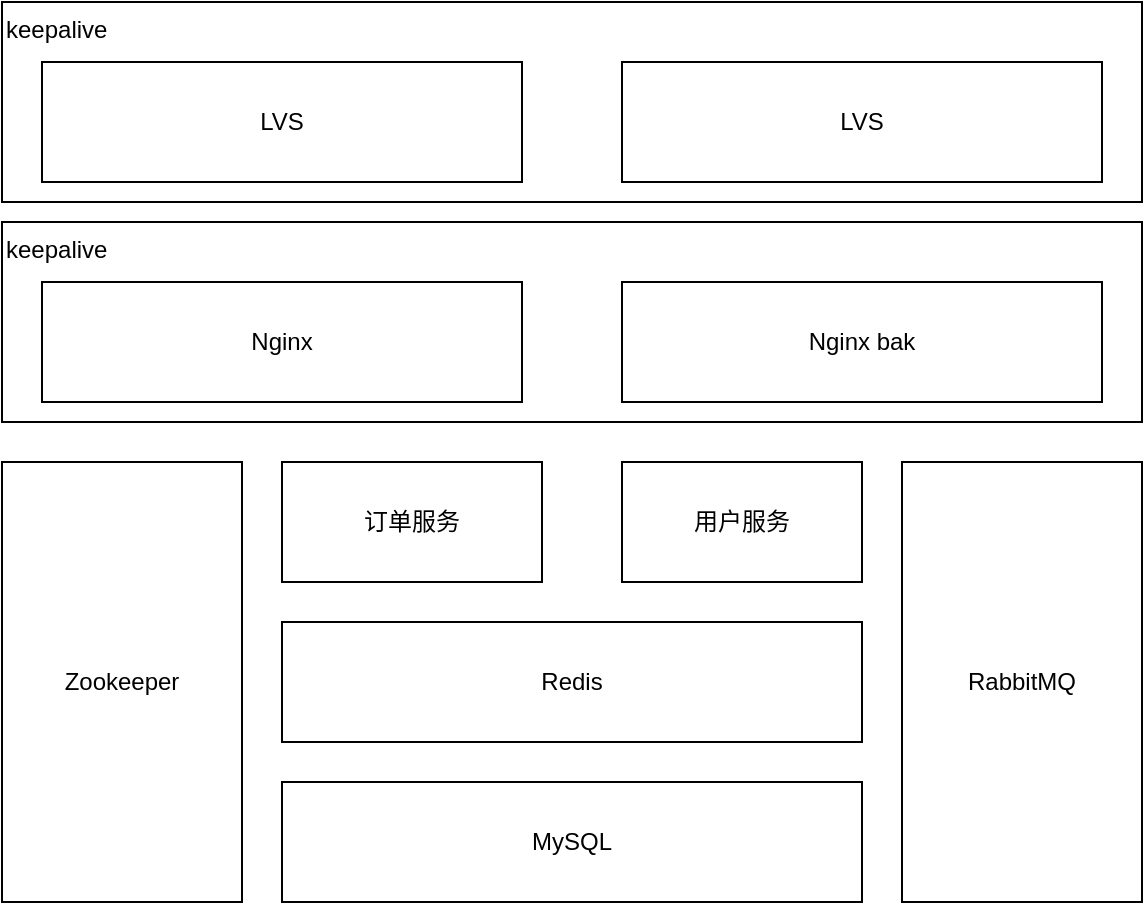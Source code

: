 <mxfile version="17.4.3" type="github" pages="2">
  <diagram id="0HrUAls51A_VDx2Kjj2X" name="Page-1">
    <mxGraphModel dx="2249" dy="1931" grid="1" gridSize="10" guides="1" tooltips="1" connect="1" arrows="1" fold="1" page="1" pageScale="1" pageWidth="827" pageHeight="1169" math="0" shadow="0">
      <root>
        <mxCell id="0" />
        <mxCell id="1" parent="0" />
        <mxCell id="P0GGws4ZBA3GgPo6eqiu-1" value="订单服务" style="rounded=0;whiteSpace=wrap;html=1;" vertex="1" parent="1">
          <mxGeometry x="110" y="220" width="130" height="60" as="geometry" />
        </mxCell>
        <mxCell id="P0GGws4ZBA3GgPo6eqiu-2" value="用户服务" style="rounded=0;whiteSpace=wrap;html=1;" vertex="1" parent="1">
          <mxGeometry x="280" y="220" width="120" height="60" as="geometry" />
        </mxCell>
        <mxCell id="P0GGws4ZBA3GgPo6eqiu-3" value="Redis" style="rounded=0;whiteSpace=wrap;html=1;" vertex="1" parent="1">
          <mxGeometry x="110" y="300" width="290" height="60" as="geometry" />
        </mxCell>
        <mxCell id="P0GGws4ZBA3GgPo6eqiu-4" value="MySQL" style="rounded=0;whiteSpace=wrap;html=1;" vertex="1" parent="1">
          <mxGeometry x="110" y="380" width="290" height="60" as="geometry" />
        </mxCell>
        <mxCell id="P0GGws4ZBA3GgPo6eqiu-5" value="Zookeeper" style="rounded=0;whiteSpace=wrap;html=1;" vertex="1" parent="1">
          <mxGeometry x="-30" y="220" width="120" height="220" as="geometry" />
        </mxCell>
        <mxCell id="P0GGws4ZBA3GgPo6eqiu-6" value="RabbitMQ" style="rounded=0;whiteSpace=wrap;html=1;" vertex="1" parent="1">
          <mxGeometry x="420" y="220" width="120" height="220" as="geometry" />
        </mxCell>
        <mxCell id="P0GGws4ZBA3GgPo6eqiu-7" value="keepalive" style="rounded=0;whiteSpace=wrap;html=1;align=left;verticalAlign=top;" vertex="1" parent="1">
          <mxGeometry x="-30" y="100" width="570" height="100" as="geometry" />
        </mxCell>
        <mxCell id="P0GGws4ZBA3GgPo6eqiu-8" value="Nginx bak" style="rounded=0;whiteSpace=wrap;html=1;" vertex="1" parent="1">
          <mxGeometry x="280" y="130" width="240" height="60" as="geometry" />
        </mxCell>
        <mxCell id="P0GGws4ZBA3GgPo6eqiu-9" value="Nginx" style="rounded=0;whiteSpace=wrap;html=1;" vertex="1" parent="1">
          <mxGeometry x="-10" y="130" width="240" height="60" as="geometry" />
        </mxCell>
        <mxCell id="P0GGws4ZBA3GgPo6eqiu-11" value="keepalive" style="rounded=0;whiteSpace=wrap;html=1;align=left;verticalAlign=top;" vertex="1" parent="1">
          <mxGeometry x="-30" y="-10" width="570" height="100" as="geometry" />
        </mxCell>
        <mxCell id="P0GGws4ZBA3GgPo6eqiu-12" value="LVS" style="rounded=0;whiteSpace=wrap;html=1;" vertex="1" parent="1">
          <mxGeometry x="280" y="20" width="240" height="60" as="geometry" />
        </mxCell>
        <mxCell id="P0GGws4ZBA3GgPo6eqiu-13" value="LVS" style="rounded=0;whiteSpace=wrap;html=1;" vertex="1" parent="1">
          <mxGeometry x="-10" y="20" width="240" height="60" as="geometry" />
        </mxCell>
      </root>
    </mxGraphModel>
  </diagram>
  <diagram id="jrDXTti9Q34-HEI9SR4e" name="Page-2">
    <mxGraphModel dx="2605" dy="953" grid="1" gridSize="10" guides="1" tooltips="1" connect="1" arrows="1" fold="1" page="1" pageScale="1" pageWidth="827" pageHeight="1169" math="0" shadow="0">
      <root>
        <mxCell id="0" />
        <mxCell id="1" parent="0" />
        <mxCell id="hOL5Q5SlT_1BufaO8CXT-75" style="edgeStyle=orthogonalEdgeStyle;rounded=0;orthogonalLoop=1;jettySize=auto;html=1;exitX=0.75;exitY=0;exitDx=0;exitDy=0;entryX=0.5;entryY=0;entryDx=0;entryDy=0;startArrow=baseDash;startFill=0;" edge="1" parent="1" source="hOL5Q5SlT_1BufaO8CXT-1" target="hOL5Q5SlT_1BufaO8CXT-8">
          <mxGeometry relative="1" as="geometry" />
        </mxCell>
        <mxCell id="hOL5Q5SlT_1BufaO8CXT-1" value="订单服务" style="rounded=0;whiteSpace=wrap;html=1;" vertex="1" parent="1">
          <mxGeometry x="-120" y="480" width="120" height="60" as="geometry" />
        </mxCell>
        <mxCell id="hOL5Q5SlT_1BufaO8CXT-2" value="订单服务" style="rounded=0;whiteSpace=wrap;html=1;" vertex="1" parent="1">
          <mxGeometry x="-110" y="490" width="120" height="60" as="geometry" />
        </mxCell>
        <mxCell id="hOL5Q5SlT_1BufaO8CXT-5" style="edgeStyle=orthogonalEdgeStyle;rounded=0;orthogonalLoop=1;jettySize=auto;html=1;exitX=1;exitY=0.5;exitDx=0;exitDy=0;entryX=0;entryY=0.5;entryDx=0;entryDy=0;startArrow=classic;startFill=1;" edge="1" parent="1" source="hOL5Q5SlT_1BufaO8CXT-3" target="hOL5Q5SlT_1BufaO8CXT-4">
          <mxGeometry relative="1" as="geometry" />
        </mxCell>
        <mxCell id="hOL5Q5SlT_1BufaO8CXT-27" style="edgeStyle=orthogonalEdgeStyle;rounded=0;orthogonalLoop=1;jettySize=auto;html=1;exitX=0.5;exitY=1;exitDx=0;exitDy=0;entryX=0.5;entryY=0;entryDx=0;entryDy=0;startArrow=baseDash;startFill=0;" edge="1" parent="1" source="hOL5Q5SlT_1BufaO8CXT-3" target="hOL5Q5SlT_1BufaO8CXT-24">
          <mxGeometry relative="1" as="geometry" />
        </mxCell>
        <mxCell id="hOL5Q5SlT_1BufaO8CXT-31" style="edgeStyle=orthogonalEdgeStyle;rounded=0;orthogonalLoop=1;jettySize=auto;html=1;exitX=0;exitY=0.5;exitDx=0;exitDy=0;entryX=0;entryY=0.5;entryDx=0;entryDy=0;startArrow=baseDash;startFill=0;" edge="1" parent="1" source="hOL5Q5SlT_1BufaO8CXT-3" target="hOL5Q5SlT_1BufaO8CXT-25">
          <mxGeometry relative="1" as="geometry">
            <Array as="points">
              <mxPoint x="-160" y="530" />
              <mxPoint x="-160" y="770" />
            </Array>
          </mxGeometry>
        </mxCell>
        <mxCell id="hOL5Q5SlT_1BufaO8CXT-3" value="订单服务&lt;br&gt;使用user" style="rounded=0;whiteSpace=wrap;html=1;" vertex="1" parent="1">
          <mxGeometry x="-100" y="500" width="120" height="60" as="geometry" />
        </mxCell>
        <mxCell id="hOL5Q5SlT_1BufaO8CXT-4" value="Zookeeper" style="rounded=0;whiteSpace=wrap;html=1;" vertex="1" parent="1">
          <mxGeometry x="80" y="500" width="120" height="60" as="geometry" />
        </mxCell>
        <mxCell id="hOL5Q5SlT_1BufaO8CXT-6" value="Zookeeper" style="rounded=0;whiteSpace=wrap;html=1;" vertex="1" parent="1">
          <mxGeometry x="90" y="510" width="120" height="60" as="geometry" />
        </mxCell>
        <mxCell id="hOL5Q5SlT_1BufaO8CXT-7" value="Zookeeper" style="rounded=0;whiteSpace=wrap;html=1;" vertex="1" parent="1">
          <mxGeometry x="100" y="520" width="120" height="60" as="geometry" />
        </mxCell>
        <mxCell id="hOL5Q5SlT_1BufaO8CXT-9" style="edgeStyle=orthogonalEdgeStyle;rounded=0;orthogonalLoop=1;jettySize=auto;html=1;exitX=0;exitY=0.5;exitDx=0;exitDy=0;entryX=1;entryY=0.5;entryDx=0;entryDy=0;" edge="1" parent="1" source="hOL5Q5SlT_1BufaO8CXT-8" target="hOL5Q5SlT_1BufaO8CXT-7">
          <mxGeometry relative="1" as="geometry">
            <mxPoint x="310" y="550" as="sourcePoint" />
          </mxGeometry>
        </mxCell>
        <mxCell id="hOL5Q5SlT_1BufaO8CXT-8" value="用户服务" style="rounded=0;whiteSpace=wrap;html=1;" vertex="1" parent="1">
          <mxGeometry x="280" y="520" width="120" height="60" as="geometry" />
        </mxCell>
        <mxCell id="hOL5Q5SlT_1BufaO8CXT-12" value="用户服务" style="rounded=0;whiteSpace=wrap;html=1;" vertex="1" parent="1">
          <mxGeometry x="290" y="530" width="120" height="60" as="geometry" />
        </mxCell>
        <mxCell id="hOL5Q5SlT_1BufaO8CXT-35" style="edgeStyle=orthogonalEdgeStyle;rounded=0;orthogonalLoop=1;jettySize=auto;html=1;exitX=0.5;exitY=1;exitDx=0;exitDy=0;entryX=0.5;entryY=0;entryDx=0;entryDy=0;startArrow=baseDash;startFill=0;" edge="1" parent="1" source="hOL5Q5SlT_1BufaO8CXT-13" target="hOL5Q5SlT_1BufaO8CXT-34">
          <mxGeometry relative="1" as="geometry" />
        </mxCell>
        <mxCell id="hOL5Q5SlT_1BufaO8CXT-13" value="用户服务" style="rounded=0;whiteSpace=wrap;html=1;" vertex="1" parent="1">
          <mxGeometry x="300" y="540" width="120" height="60" as="geometry" />
        </mxCell>
        <mxCell id="hOL5Q5SlT_1BufaO8CXT-14" value="Keepalive" style="rounded=0;whiteSpace=wrap;html=1;verticalAlign=top;" vertex="1" parent="1">
          <mxGeometry x="-130" y="280" width="290" height="110" as="geometry" />
        </mxCell>
        <mxCell id="hOL5Q5SlT_1BufaO8CXT-17" style="edgeStyle=orthogonalEdgeStyle;rounded=0;orthogonalLoop=1;jettySize=auto;html=1;exitX=0.5;exitY=1;exitDx=0;exitDy=0;startArrow=baseDash;startFill=0;" edge="1" parent="1" source="hOL5Q5SlT_1BufaO8CXT-15" target="hOL5Q5SlT_1BufaO8CXT-1">
          <mxGeometry relative="1" as="geometry" />
        </mxCell>
        <mxCell id="hOL5Q5SlT_1BufaO8CXT-15" value="Nginx" style="rounded=0;whiteSpace=wrap;html=1;" vertex="1" parent="1">
          <mxGeometry x="-120" y="315" width="120" height="60" as="geometry" />
        </mxCell>
        <mxCell id="hOL5Q5SlT_1BufaO8CXT-16" value="Nginx" style="rounded=0;whiteSpace=wrap;html=1;" vertex="1" parent="1">
          <mxGeometry x="30" y="315" width="120" height="60" as="geometry" />
        </mxCell>
        <mxCell id="hOL5Q5SlT_1BufaO8CXT-23" style="edgeStyle=orthogonalEdgeStyle;rounded=0;orthogonalLoop=1;jettySize=auto;html=1;exitX=0.5;exitY=1;exitDx=0;exitDy=0;entryX=0.5;entryY=0;entryDx=0;entryDy=0;startArrow=baseDash;startFill=0;" edge="1" parent="1" source="hOL5Q5SlT_1BufaO8CXT-21" target="hOL5Q5SlT_1BufaO8CXT-15">
          <mxGeometry relative="1" as="geometry" />
        </mxCell>
        <mxCell id="hOL5Q5SlT_1BufaO8CXT-20" value="Keepalive" style="rounded=0;whiteSpace=wrap;html=1;verticalAlign=top;" vertex="1" parent="1">
          <mxGeometry x="-130" y="130" width="290" height="110" as="geometry" />
        </mxCell>
        <mxCell id="hOL5Q5SlT_1BufaO8CXT-21" value="LVS" style="rounded=0;whiteSpace=wrap;html=1;" vertex="1" parent="1">
          <mxGeometry x="-120" y="165" width="120" height="60" as="geometry" />
        </mxCell>
        <mxCell id="hOL5Q5SlT_1BufaO8CXT-22" value="LVS" style="rounded=0;whiteSpace=wrap;html=1;" vertex="1" parent="1">
          <mxGeometry x="30" y="165" width="120" height="60" as="geometry" />
        </mxCell>
        <mxCell id="hOL5Q5SlT_1BufaO8CXT-24" value="Redis" style="rounded=0;whiteSpace=wrap;html=1;" vertex="1" parent="1">
          <mxGeometry x="-100" y="625" width="120" height="60" as="geometry" />
        </mxCell>
        <mxCell id="hOL5Q5SlT_1BufaO8CXT-29" style="edgeStyle=orthogonalEdgeStyle;rounded=0;orthogonalLoop=1;jettySize=auto;html=1;exitX=1;exitY=0.5;exitDx=0;exitDy=0;entryX=0.5;entryY=1;entryDx=0;entryDy=0;startArrow=baseDash;startFill=0;" edge="1" parent="1" source="hOL5Q5SlT_1BufaO8CXT-25" target="hOL5Q5SlT_1BufaO8CXT-28">
          <mxGeometry relative="1" as="geometry" />
        </mxCell>
        <mxCell id="hOL5Q5SlT_1BufaO8CXT-25" value="MySQL" style="rounded=0;whiteSpace=wrap;html=1;" vertex="1" parent="1">
          <mxGeometry x="-100" y="740" width="120" height="60" as="geometry" />
        </mxCell>
        <mxCell id="hOL5Q5SlT_1BufaO8CXT-30" style="edgeStyle=orthogonalEdgeStyle;rounded=0;orthogonalLoop=1;jettySize=auto;html=1;exitX=0;exitY=0.5;exitDx=0;exitDy=0;entryX=1;entryY=0.5;entryDx=0;entryDy=0;startArrow=baseDash;startFill=0;" edge="1" parent="1" source="hOL5Q5SlT_1BufaO8CXT-28" target="hOL5Q5SlT_1BufaO8CXT-24">
          <mxGeometry relative="1" as="geometry" />
        </mxCell>
        <mxCell id="hOL5Q5SlT_1BufaO8CXT-28" value="管理平台" style="rounded=0;whiteSpace=wrap;html=1;" vertex="1" parent="1">
          <mxGeometry x="110" y="625" width="120" height="60" as="geometry" />
        </mxCell>
        <mxCell id="hOL5Q5SlT_1BufaO8CXT-34" value="用户画像" style="rounded=0;whiteSpace=wrap;html=1;" vertex="1" parent="1">
          <mxGeometry x="300" y="625" width="120" height="60" as="geometry" />
        </mxCell>
        <mxCell id="hOL5Q5SlT_1BufaO8CXT-36" value="用户画像" style="rounded=0;whiteSpace=wrap;html=1;" vertex="1" parent="1">
          <mxGeometry x="310" y="635" width="120" height="60" as="geometry" />
        </mxCell>
        <mxCell id="hOL5Q5SlT_1BufaO8CXT-39" style="edgeStyle=orthogonalEdgeStyle;rounded=0;orthogonalLoop=1;jettySize=auto;html=1;exitX=0.5;exitY=1;exitDx=0;exitDy=0;entryX=0.5;entryY=0;entryDx=0;entryDy=0;startArrow=baseDash;startFill=0;" edge="1" parent="1" source="hOL5Q5SlT_1BufaO8CXT-37" target="hOL5Q5SlT_1BufaO8CXT-38">
          <mxGeometry relative="1" as="geometry" />
        </mxCell>
        <mxCell id="hOL5Q5SlT_1BufaO8CXT-37" value="用户画像" style="rounded=0;whiteSpace=wrap;html=1;" vertex="1" parent="1">
          <mxGeometry x="320" y="645" width="120" height="60" as="geometry" />
        </mxCell>
        <mxCell id="hOL5Q5SlT_1BufaO8CXT-38" value="Redis" style="rounded=0;whiteSpace=wrap;html=1;" vertex="1" parent="1">
          <mxGeometry x="320" y="740" width="120" height="60" as="geometry" />
        </mxCell>
        <mxCell id="hOL5Q5SlT_1BufaO8CXT-41" style="edgeStyle=orthogonalEdgeStyle;rounded=0;orthogonalLoop=1;jettySize=auto;html=1;exitX=0;exitY=0.5;exitDx=0;exitDy=0;entryX=1;entryY=0.5;entryDx=0;entryDy=0;startArrow=baseDash;startFill=0;" edge="1" parent="1" source="hOL5Q5SlT_1BufaO8CXT-40" target="hOL5Q5SlT_1BufaO8CXT-38">
          <mxGeometry relative="1" as="geometry" />
        </mxCell>
        <mxCell id="hOL5Q5SlT_1BufaO8CXT-64" style="edgeStyle=orthogonalEdgeStyle;rounded=0;orthogonalLoop=1;jettySize=auto;html=1;exitX=0.5;exitY=1;exitDx=0;exitDy=0;startArrow=baseDash;startFill=0;entryX=1;entryY=0.5;entryDx=0;entryDy=0;" edge="1" parent="1" source="hOL5Q5SlT_1BufaO8CXT-40" target="hOL5Q5SlT_1BufaO8CXT-63">
          <mxGeometry relative="1" as="geometry" />
        </mxCell>
        <mxCell id="hOL5Q5SlT_1BufaO8CXT-66" value="场景/实验/模型/物品" style="edgeLabel;html=1;align=center;verticalAlign=middle;resizable=0;points=[];" vertex="1" connectable="0" parent="hOL5Q5SlT_1BufaO8CXT-64">
          <mxGeometry x="0.135" y="-3" relative="1" as="geometry">
            <mxPoint as="offset" />
          </mxGeometry>
        </mxCell>
        <mxCell id="hOL5Q5SlT_1BufaO8CXT-40" value="Hadoop/Spark" style="rounded=0;whiteSpace=wrap;html=1;" vertex="1" parent="1">
          <mxGeometry x="630" y="740" width="120" height="60" as="geometry" />
        </mxCell>
        <mxCell id="hOL5Q5SlT_1BufaO8CXT-43" style="edgeStyle=orthogonalEdgeStyle;rounded=0;orthogonalLoop=1;jettySize=auto;html=1;exitX=0;exitY=0.5;exitDx=0;exitDy=0;entryX=1;entryY=0.5;entryDx=0;entryDy=0;startArrow=baseDash;startFill=0;" edge="1" parent="1" source="hOL5Q5SlT_1BufaO8CXT-42" target="hOL5Q5SlT_1BufaO8CXT-40">
          <mxGeometry relative="1" as="geometry" />
        </mxCell>
        <mxCell id="hOL5Q5SlT_1BufaO8CXT-42" value="Hive" style="rounded=0;whiteSpace=wrap;html=1;" vertex="1" parent="1">
          <mxGeometry x="830" y="740" width="120" height="60" as="geometry" />
        </mxCell>
        <mxCell id="hOL5Q5SlT_1BufaO8CXT-47" style="edgeStyle=orthogonalEdgeStyle;rounded=0;orthogonalLoop=1;jettySize=auto;html=1;exitX=0;exitY=0.5;exitDx=0;exitDy=0;startArrow=baseDash;startFill=0;" edge="1" parent="1" source="hOL5Q5SlT_1BufaO8CXT-44" target="hOL5Q5SlT_1BufaO8CXT-20">
          <mxGeometry relative="1" as="geometry" />
        </mxCell>
        <mxCell id="hOL5Q5SlT_1BufaO8CXT-58" style="edgeStyle=orthogonalEdgeStyle;rounded=0;orthogonalLoop=1;jettySize=auto;html=1;exitX=0.5;exitY=1;exitDx=0;exitDy=0;startArrow=baseDash;startFill=0;" edge="1" parent="1" source="hOL5Q5SlT_1BufaO8CXT-44" target="hOL5Q5SlT_1BufaO8CXT-48">
          <mxGeometry relative="1" as="geometry" />
        </mxCell>
        <mxCell id="hOL5Q5SlT_1BufaO8CXT-44" value="业务" style="rounded=0;whiteSpace=wrap;html=1;verticalAlign=top;" vertex="1" parent="1">
          <mxGeometry x="570" y="130" width="290" height="110" as="geometry" />
        </mxCell>
        <mxCell id="hOL5Q5SlT_1BufaO8CXT-45" value="理财通" style="rounded=0;whiteSpace=wrap;html=1;" vertex="1" parent="1">
          <mxGeometry x="580" y="170" width="120" height="60" as="geometry" />
        </mxCell>
        <mxCell id="hOL5Q5SlT_1BufaO8CXT-46" value="信用卡" style="rounded=0;whiteSpace=wrap;html=1;" vertex="1" parent="1">
          <mxGeometry x="730" y="165" width="120" height="60" as="geometry" />
        </mxCell>
        <mxCell id="hOL5Q5SlT_1BufaO8CXT-57" style="edgeStyle=orthogonalEdgeStyle;rounded=0;orthogonalLoop=1;jettySize=auto;html=1;exitX=0.5;exitY=1;exitDx=0;exitDy=0;startArrow=baseDash;startFill=0;" edge="1" parent="1" source="hOL5Q5SlT_1BufaO8CXT-48" target="hOL5Q5SlT_1BufaO8CXT-51">
          <mxGeometry relative="1" as="geometry" />
        </mxCell>
        <mxCell id="hOL5Q5SlT_1BufaO8CXT-48" value="数据上报服务" style="rounded=0;whiteSpace=wrap;html=1;verticalAlign=top;" vertex="1" parent="1">
          <mxGeometry x="570" y="295" width="290" height="110" as="geometry" />
        </mxCell>
        <mxCell id="hOL5Q5SlT_1BufaO8CXT-49" value="APP" style="rounded=0;whiteSpace=wrap;html=1;" vertex="1" parent="1">
          <mxGeometry x="580" y="335" width="120" height="60" as="geometry" />
        </mxCell>
        <mxCell id="hOL5Q5SlT_1BufaO8CXT-50" value="APP" style="rounded=0;whiteSpace=wrap;html=1;" vertex="1" parent="1">
          <mxGeometry x="730" y="335" width="120" height="60" as="geometry" />
        </mxCell>
        <mxCell id="hOL5Q5SlT_1BufaO8CXT-56" style="edgeStyle=orthogonalEdgeStyle;rounded=0;orthogonalLoop=1;jettySize=auto;html=1;exitX=0.5;exitY=1;exitDx=0;exitDy=0;startArrow=baseDash;startFill=0;" edge="1" parent="1" source="hOL5Q5SlT_1BufaO8CXT-51" target="hOL5Q5SlT_1BufaO8CXT-52">
          <mxGeometry relative="1" as="geometry" />
        </mxCell>
        <mxCell id="hOL5Q5SlT_1BufaO8CXT-51" value="Kafka" style="rounded=0;whiteSpace=wrap;html=1;verticalAlign=middle;" vertex="1" parent="1">
          <mxGeometry x="570" y="440" width="290" height="60" as="geometry" />
        </mxCell>
        <mxCell id="hOL5Q5SlT_1BufaO8CXT-55" style="edgeStyle=orthogonalEdgeStyle;rounded=0;orthogonalLoop=1;jettySize=auto;html=1;exitX=0.75;exitY=1;exitDx=0;exitDy=0;startArrow=baseDash;startFill=0;" edge="1" parent="1" source="hOL5Q5SlT_1BufaO8CXT-52" target="hOL5Q5SlT_1BufaO8CXT-42">
          <mxGeometry relative="1" as="geometry" />
        </mxCell>
        <mxCell id="hOL5Q5SlT_1BufaO8CXT-67" value="画像生产" style="edgeLabel;html=1;align=center;verticalAlign=middle;resizable=0;points=[];" vertex="1" connectable="0" parent="hOL5Q5SlT_1BufaO8CXT-55">
          <mxGeometry x="-0.259" y="-1" relative="1" as="geometry">
            <mxPoint as="offset" />
          </mxGeometry>
        </mxCell>
        <mxCell id="hOL5Q5SlT_1BufaO8CXT-68" style="edgeStyle=orthogonalEdgeStyle;rounded=0;orthogonalLoop=1;jettySize=auto;html=1;exitX=0.5;exitY=1;exitDx=0;exitDy=0;entryX=0.25;entryY=0;entryDx=0;entryDy=0;startArrow=baseDash;startFill=0;" edge="1" parent="1" source="hOL5Q5SlT_1BufaO8CXT-52" target="hOL5Q5SlT_1BufaO8CXT-42">
          <mxGeometry relative="1" as="geometry" />
        </mxCell>
        <mxCell id="hOL5Q5SlT_1BufaO8CXT-69" value="曝光/点击/转化" style="edgeLabel;html=1;align=center;verticalAlign=middle;resizable=0;points=[];" vertex="1" connectable="0" parent="hOL5Q5SlT_1BufaO8CXT-68">
          <mxGeometry x="-0.376" y="1" relative="1" as="geometry">
            <mxPoint as="offset" />
          </mxGeometry>
        </mxCell>
        <mxCell id="hOL5Q5SlT_1BufaO8CXT-52" value="大数据计算" style="rounded=0;whiteSpace=wrap;html=1;verticalAlign=top;" vertex="1" parent="1">
          <mxGeometry x="570" y="540" width="290" height="100" as="geometry" />
        </mxCell>
        <mxCell id="hOL5Q5SlT_1BufaO8CXT-53" value="Spark" style="rounded=0;whiteSpace=wrap;html=1;" vertex="1" parent="1">
          <mxGeometry x="575" y="570" width="120" height="60" as="geometry" />
        </mxCell>
        <mxCell id="hOL5Q5SlT_1BufaO8CXT-62" style="edgeStyle=orthogonalEdgeStyle;rounded=0;orthogonalLoop=1;jettySize=auto;html=1;exitX=1;exitY=0.5;exitDx=0;exitDy=0;startArrow=baseDash;startFill=0;entryX=0.5;entryY=1;entryDx=0;entryDy=0;" edge="1" parent="1" source="hOL5Q5SlT_1BufaO8CXT-54" target="hOL5Q5SlT_1BufaO8CXT-38">
          <mxGeometry relative="1" as="geometry">
            <mxPoint x="370" y="840" as="targetPoint" />
            <Array as="points">
              <mxPoint x="1020" y="600" />
              <mxPoint x="1020" y="820" />
              <mxPoint x="380" y="820" />
            </Array>
          </mxGeometry>
        </mxCell>
        <mxCell id="hOL5Q5SlT_1BufaO8CXT-54" value="Flink" style="rounded=0;whiteSpace=wrap;html=1;" vertex="1" parent="1">
          <mxGeometry x="732" y="570" width="120" height="60" as="geometry" />
        </mxCell>
        <mxCell id="hOL5Q5SlT_1BufaO8CXT-65" style="edgeStyle=orthogonalEdgeStyle;rounded=0;orthogonalLoop=1;jettySize=auto;html=1;exitX=0.5;exitY=0;exitDx=0;exitDy=0;entryX=0.75;entryY=1;entryDx=0;entryDy=0;startArrow=baseDash;startFill=0;" edge="1" parent="1" source="hOL5Q5SlT_1BufaO8CXT-63" target="hOL5Q5SlT_1BufaO8CXT-28">
          <mxGeometry relative="1" as="geometry" />
        </mxCell>
        <mxCell id="hOL5Q5SlT_1BufaO8CXT-63" value="MySQL" style="rounded=0;whiteSpace=wrap;html=1;" vertex="1" parent="1">
          <mxGeometry x="140" y="820" width="120" height="60" as="geometry" />
        </mxCell>
        <mxCell id="hOL5Q5SlT_1BufaO8CXT-70" value="user&lt;br&gt;&amp;nbsp; --ip1:port&lt;br&gt;&amp;nbsp; --ip2:port&lt;br&gt;&amp;nbsp; --ip3:port" style="shape=note;whiteSpace=wrap;html=1;backgroundOutline=1;darkOpacity=0.05;verticalAlign=top;align=left;" vertex="1" parent="1">
          <mxGeometry x="204" y="305" width="180" height="100" as="geometry" />
        </mxCell>
        <mxCell id="hOL5Q5SlT_1BufaO8CXT-71" value="dubbo" style="rounded=0;whiteSpace=wrap;html=1;" vertex="1" parent="1">
          <mxGeometry x="-20" y="540" width="40" height="20" as="geometry" />
        </mxCell>
        <mxCell id="hOL5Q5SlT_1BufaO8CXT-74" value="dubbo" style="rounded=0;whiteSpace=wrap;html=1;" vertex="1" parent="1">
          <mxGeometry x="300" y="580" width="40" height="20" as="geometry" />
        </mxCell>
      </root>
    </mxGraphModel>
  </diagram>
</mxfile>
